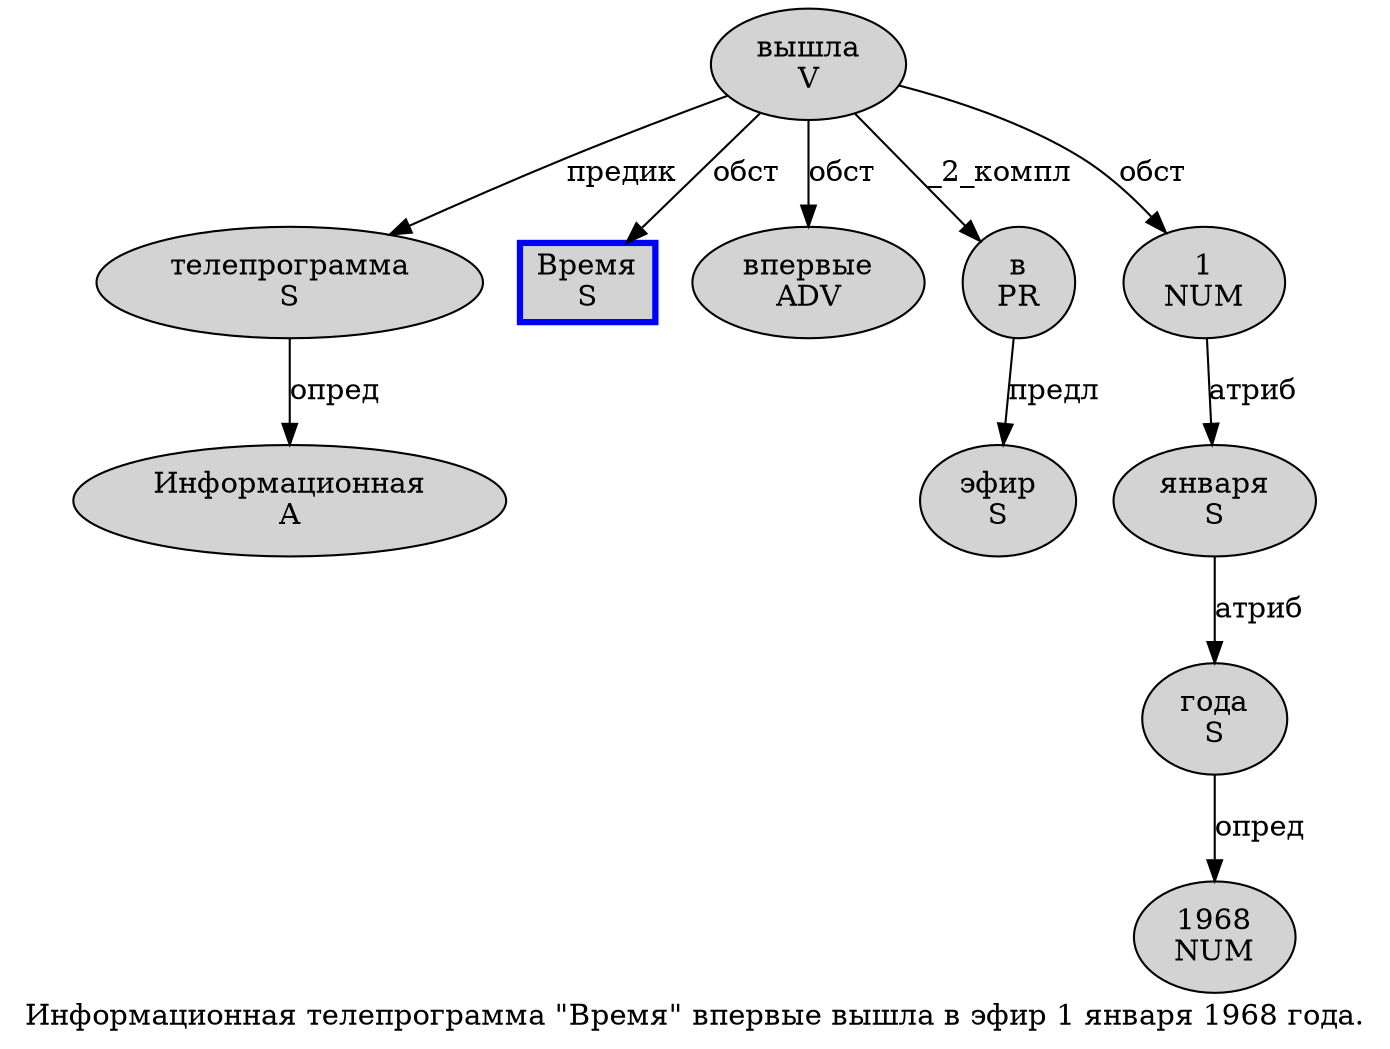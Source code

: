 digraph SENTENCE_1365 {
	graph [label="Информационная телепрограмма \"Время\" впервые вышла в эфир 1 января 1968 года."]
	node [style=filled]
		0 [label="Информационная
A" color="" fillcolor=lightgray penwidth=1 shape=ellipse]
		1 [label="телепрограмма
S" color="" fillcolor=lightgray penwidth=1 shape=ellipse]
		3 [label="Время
S" color=blue fillcolor=lightgray penwidth=3 shape=box]
		5 [label="впервые
ADV" color="" fillcolor=lightgray penwidth=1 shape=ellipse]
		6 [label="вышла
V" color="" fillcolor=lightgray penwidth=1 shape=ellipse]
		7 [label="в
PR" color="" fillcolor=lightgray penwidth=1 shape=ellipse]
		8 [label="эфир
S" color="" fillcolor=lightgray penwidth=1 shape=ellipse]
		9 [label="1
NUM" color="" fillcolor=lightgray penwidth=1 shape=ellipse]
		10 [label="января
S" color="" fillcolor=lightgray penwidth=1 shape=ellipse]
		11 [label="1968
NUM" color="" fillcolor=lightgray penwidth=1 shape=ellipse]
		12 [label="года
S" color="" fillcolor=lightgray penwidth=1 shape=ellipse]
			10 -> 12 [label="атриб"]
			12 -> 11 [label="опред"]
			6 -> 1 [label="предик"]
			6 -> 3 [label="обст"]
			6 -> 5 [label="обст"]
			6 -> 7 [label="_2_компл"]
			6 -> 9 [label="обст"]
			1 -> 0 [label="опред"]
			7 -> 8 [label="предл"]
			9 -> 10 [label="атриб"]
}
